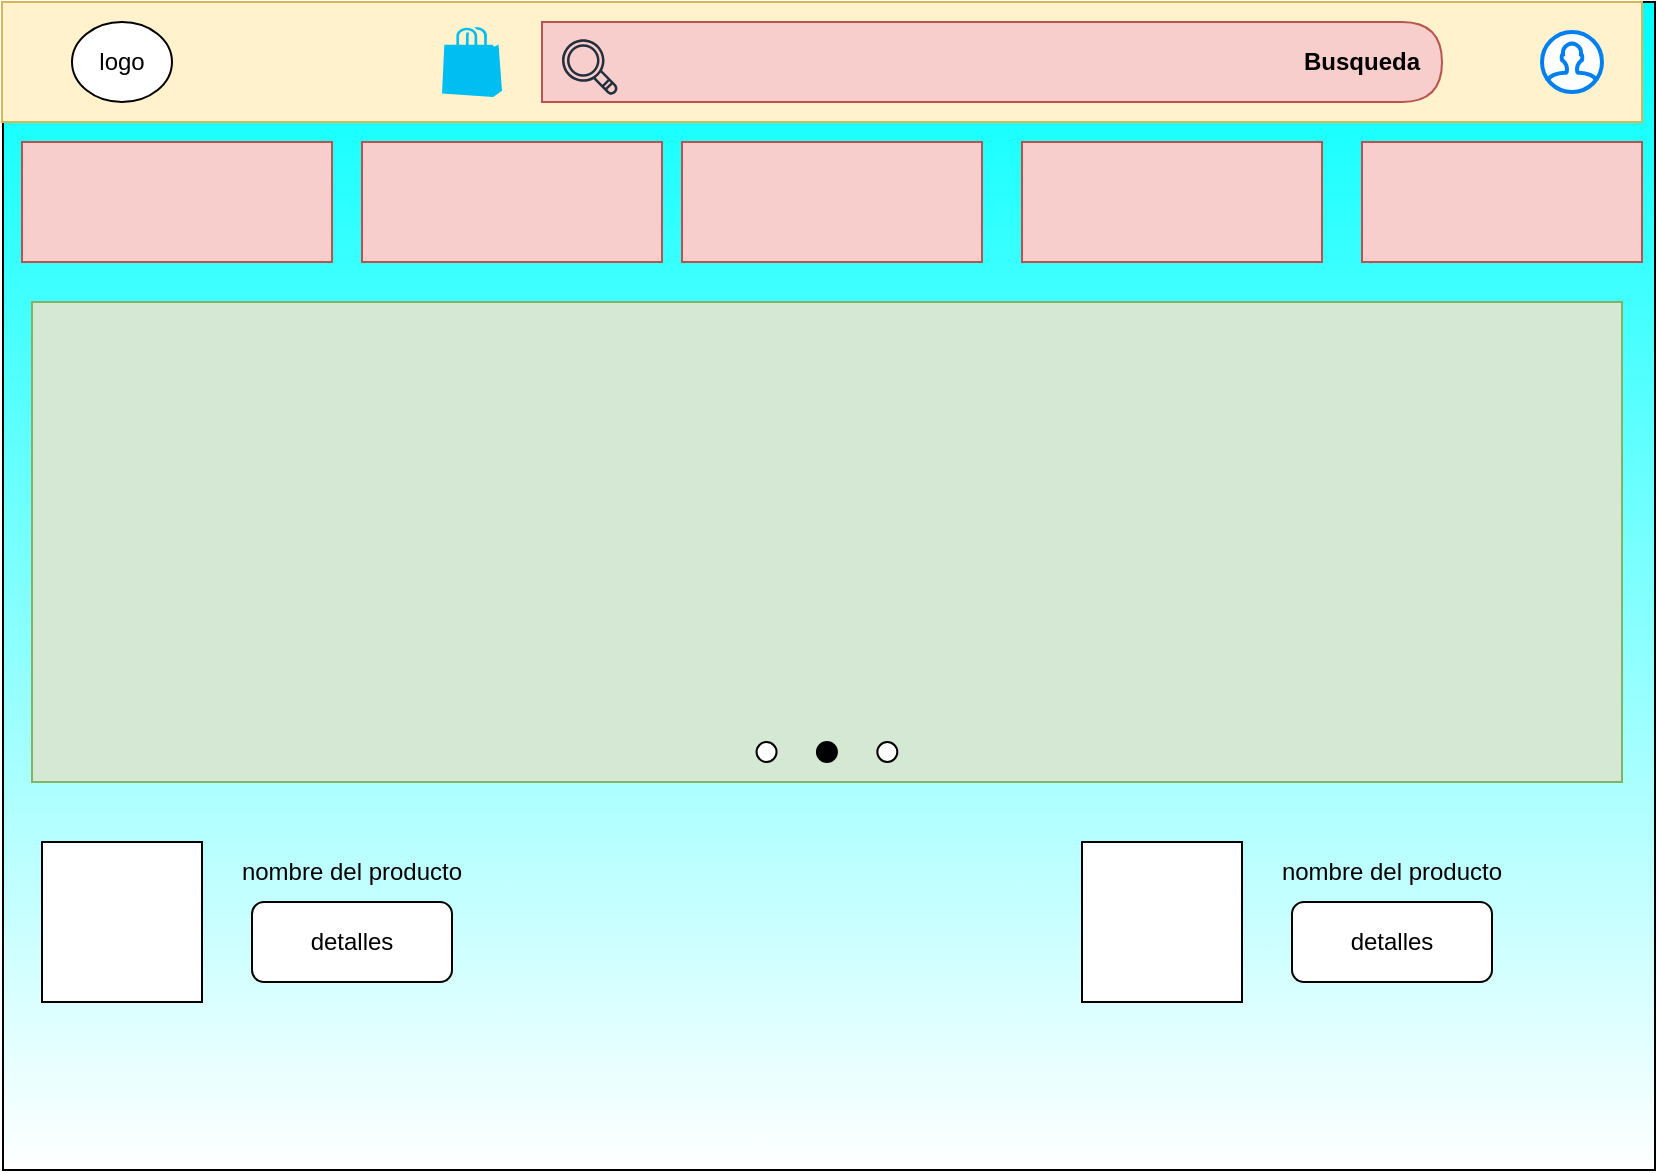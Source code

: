 <mxfile version="21.6.2" type="github" pages="2">
  <diagram name="Página-1" id="2y5C5awGx7r07g59Db29">
    <mxGraphModel dx="1642" dy="924" grid="1" gridSize="10" guides="1" tooltips="1" connect="1" arrows="1" fold="1" page="1" pageScale="0.5" pageWidth="827" pageHeight="1169" math="0" shadow="0">
      <root>
        <mxCell id="0" />
        <mxCell id="1" parent="0" />
        <mxCell id="n1fT03MUKg-2cWNcU8vf-1" value="" style="group" vertex="1" connectable="0" parent="1">
          <mxGeometry width="826.5" height="584" as="geometry" />
        </mxCell>
        <mxCell id="NzlXMEpunxxJDrKHXwzi-3" value="" style="rounded=0;whiteSpace=wrap;html=1;gradientColor=#00FFFF;gradientDirection=north;" vertex="1" parent="n1fT03MUKg-2cWNcU8vf-1">
          <mxGeometry x="0.5" width="826" height="584" as="geometry" />
        </mxCell>
        <mxCell id="eM6mYcKn4AY1nrG-l5ZO-22" value="" style="group;perimeterSpacing=1;" parent="n1fT03MUKg-2cWNcU8vf-1" vertex="1" connectable="0">
          <mxGeometry width="820" height="130" as="geometry" />
        </mxCell>
        <mxCell id="eM6mYcKn4AY1nrG-l5ZO-5" value="" style="rounded=0;whiteSpace=wrap;html=1;fillColor=#fff2cc;strokeColor=#d6b656;" parent="eM6mYcKn4AY1nrG-l5ZO-22" vertex="1">
          <mxGeometry width="820" height="60" as="geometry" />
        </mxCell>
        <mxCell id="eM6mYcKn4AY1nrG-l5ZO-4" value="&lt;font style=&quot;vertical-align: inherit;&quot;&gt;&lt;font style=&quot;vertical-align: inherit;&quot;&gt;logo&lt;/font&gt;&lt;/font&gt;" style="ellipse;whiteSpace=wrap;html=1;align=center;" parent="eM6mYcKn4AY1nrG-l5ZO-22" vertex="1">
          <mxGeometry x="35" y="10" width="50" height="40" as="geometry" />
        </mxCell>
        <mxCell id="eM6mYcKn4AY1nrG-l5ZO-8" value="" style="shape=delay;whiteSpace=wrap;html=1;strokeColor=#b85450;shadow=0;fillColor=#f8cecc;" parent="eM6mYcKn4AY1nrG-l5ZO-22" vertex="1">
          <mxGeometry x="270" y="10" width="450" height="40" as="geometry" />
        </mxCell>
        <mxCell id="eM6mYcKn4AY1nrG-l5ZO-12" value="" style="sketch=0;outlineConnect=0;fontColor=#232F3E;gradientColor=none;fillColor=#232F3D;strokeColor=none;dashed=0;verticalLabelPosition=bottom;verticalAlign=top;align=center;html=1;fontSize=12;fontStyle=0;aspect=fixed;pointerEvents=1;shape=mxgraph.aws4.magnifying_glass;" parent="eM6mYcKn4AY1nrG-l5ZO-22" vertex="1">
          <mxGeometry x="280" y="18.5" width="28" height="28" as="geometry" />
        </mxCell>
        <mxCell id="eM6mYcKn4AY1nrG-l5ZO-14" value="" style="html=1;verticalLabelPosition=bottom;align=center;labelBackgroundColor=#ffffff;verticalAlign=top;strokeWidth=2;strokeColor=#0080F0;shadow=0;dashed=0;shape=mxgraph.ios7.icons.user;" parent="eM6mYcKn4AY1nrG-l5ZO-22" vertex="1">
          <mxGeometry x="770" y="15" width="30" height="30" as="geometry" />
        </mxCell>
        <mxCell id="eM6mYcKn4AY1nrG-l5ZO-21" value="" style="verticalLabelPosition=bottom;html=1;verticalAlign=top;align=center;strokeColor=none;fillColor=#00BEF2;shape=mxgraph.azure.azure_marketplace;" parent="eM6mYcKn4AY1nrG-l5ZO-22" vertex="1">
          <mxGeometry x="220" y="12.5" width="30" height="35" as="geometry" />
        </mxCell>
        <mxCell id="eM6mYcKn4AY1nrG-l5ZO-42" value="&lt;font face=&quot;Helvetica&quot;&gt;Busqueda&lt;/font&gt;" style="text;html=1;strokeColor=none;fillColor=none;align=center;verticalAlign=middle;whiteSpace=wrap;rounded=0;fontStyle=1;labelPosition=center;verticalLabelPosition=middle;fontFamily=Times New Roman;" parent="eM6mYcKn4AY1nrG-l5ZO-22" vertex="1">
          <mxGeometry x="650" y="15" width="60" height="30" as="geometry" />
        </mxCell>
        <mxCell id="ns1k_ws4NNBBeZV5i1AT-6" value="" style="group" vertex="1" connectable="0" parent="eM6mYcKn4AY1nrG-l5ZO-22">
          <mxGeometry x="10" y="70" width="810" height="60" as="geometry" />
        </mxCell>
        <mxCell id="vqzFlxOl4RlhwdYy7OfV-75" value="" style="rounded=0;whiteSpace=wrap;html=1;imageAspect=1;absoluteArcSize=0;strokeColor=#b85450;fillColor=#f8cecc;" parent="ns1k_ws4NNBBeZV5i1AT-6" vertex="1">
          <mxGeometry x="670" width="140" height="60" as="geometry" />
        </mxCell>
        <mxCell id="vqzFlxOl4RlhwdYy7OfV-81" value="" style="rounded=0;whiteSpace=wrap;html=1;fillColor=#f8cecc;strokeColor=#b85450;" parent="ns1k_ws4NNBBeZV5i1AT-6" vertex="1">
          <mxGeometry x="500" width="150" height="60" as="geometry" />
        </mxCell>
        <mxCell id="vqzFlxOl4RlhwdYy7OfV-80" value="" style="rounded=0;whiteSpace=wrap;html=1;fillColor=#f8cecc;strokeColor=#b85450;" parent="ns1k_ws4NNBBeZV5i1AT-6" vertex="1">
          <mxGeometry x="170" width="150" height="60" as="geometry" />
        </mxCell>
        <mxCell id="vqzFlxOl4RlhwdYy7OfV-82" value="" style="rounded=0;whiteSpace=wrap;html=1;fillColor=#f8cecc;strokeColor=#b85450;" parent="ns1k_ws4NNBBeZV5i1AT-6" vertex="1">
          <mxGeometry x="330" width="150" height="60" as="geometry" />
        </mxCell>
        <mxCell id="vqzFlxOl4RlhwdYy7OfV-41" value="" style="rounded=0;whiteSpace=wrap;html=1;rotatable=0;deletable=1;strokeWidth=1;perimeterSpacing=0;imageAspect=0;metaEdit=0;backgroundOutline=0;allowArrows=0;comic=0;resizeWidth=0;treeMoving=0;enumerate=0;noLabel=0;strokeOpacity=100;portConstraint=none;resizeHeight=0;fillOpacity=100;overflow=visible;direction=west;imageHeight=24;absoluteArcSize=1;fillColor=#f8cecc;strokeColor=#b85450;" parent="ns1k_ws4NNBBeZV5i1AT-6" vertex="1">
          <mxGeometry width="155" height="60" as="geometry" />
        </mxCell>
        <mxCell id="ns1k_ws4NNBBeZV5i1AT-5" value="" style="group;fillColor=#dae8fc;strokeColor=#6c8ebf;" vertex="1" connectable="0" parent="n1fT03MUKg-2cWNcU8vf-1">
          <mxGeometry x="15" y="150" width="795" height="240" as="geometry" />
        </mxCell>
        <mxCell id="ns1k_ws4NNBBeZV5i1AT-1" value="" style="rounded=0;whiteSpace=wrap;html=1;fillColor=#d5e8d4;strokeColor=#82b366;" vertex="1" parent="ns1k_ws4NNBBeZV5i1AT-5">
          <mxGeometry width="795" height="240" as="geometry" />
        </mxCell>
        <mxCell id="ns1k_ws4NNBBeZV5i1AT-2" value="" style="ellipse;whiteSpace=wrap;html=1;aspect=fixed;" vertex="1" parent="ns1k_ws4NNBBeZV5i1AT-5">
          <mxGeometry x="362.278" y="220" width="10" height="10" as="geometry" />
        </mxCell>
        <mxCell id="ns1k_ws4NNBBeZV5i1AT-3" value="" style="ellipse;whiteSpace=wrap;html=1;aspect=fixed;" vertex="1" parent="ns1k_ws4NNBBeZV5i1AT-5">
          <mxGeometry x="422.658" y="220" width="10" height="10" as="geometry" />
        </mxCell>
        <mxCell id="ns1k_ws4NNBBeZV5i1AT-4" value="" style="ellipse;whiteSpace=wrap;html=1;aspect=fixed;fillColor=#000000;" vertex="1" parent="ns1k_ws4NNBBeZV5i1AT-5">
          <mxGeometry x="392.468" y="220" width="10" height="10" as="geometry" />
        </mxCell>
        <mxCell id="ns1k_ws4NNBBeZV5i1AT-12" value="" style="group" vertex="1" connectable="0" parent="n1fT03MUKg-2cWNcU8vf-1">
          <mxGeometry x="20" y="420" width="220" height="80" as="geometry" />
        </mxCell>
        <mxCell id="ns1k_ws4NNBBeZV5i1AT-7" value="" style="whiteSpace=wrap;html=1;aspect=fixed;" vertex="1" parent="ns1k_ws4NNBBeZV5i1AT-12">
          <mxGeometry width="80" height="80" as="geometry" />
        </mxCell>
        <mxCell id="ns1k_ws4NNBBeZV5i1AT-9" value="nombre del producto" style="text;html=1;strokeColor=none;fillColor=none;align=center;verticalAlign=middle;whiteSpace=wrap;rounded=0;" vertex="1" parent="ns1k_ws4NNBBeZV5i1AT-12">
          <mxGeometry x="90" width="130" height="30" as="geometry" />
        </mxCell>
        <mxCell id="ns1k_ws4NNBBeZV5i1AT-11" value="detalles" style="rounded=1;whiteSpace=wrap;html=1;" vertex="1" parent="ns1k_ws4NNBBeZV5i1AT-12">
          <mxGeometry x="105" y="30" width="100" height="40" as="geometry" />
        </mxCell>
        <mxCell id="ns1k_ws4NNBBeZV5i1AT-13" value="" style="group" vertex="1" connectable="0" parent="n1fT03MUKg-2cWNcU8vf-1">
          <mxGeometry x="540" y="420" width="220" height="80" as="geometry" />
        </mxCell>
        <mxCell id="ns1k_ws4NNBBeZV5i1AT-14" value="" style="whiteSpace=wrap;html=1;aspect=fixed;" vertex="1" parent="ns1k_ws4NNBBeZV5i1AT-13">
          <mxGeometry width="80" height="80" as="geometry" />
        </mxCell>
        <mxCell id="ns1k_ws4NNBBeZV5i1AT-15" value="nombre del producto" style="text;html=1;strokeColor=none;fillColor=none;align=center;verticalAlign=middle;whiteSpace=wrap;rounded=0;" vertex="1" parent="ns1k_ws4NNBBeZV5i1AT-13">
          <mxGeometry x="90" width="130" height="30" as="geometry" />
        </mxCell>
        <mxCell id="ns1k_ws4NNBBeZV5i1AT-16" value="detalles" style="rounded=1;whiteSpace=wrap;html=1;" vertex="1" parent="ns1k_ws4NNBBeZV5i1AT-13">
          <mxGeometry x="105" y="30" width="100" height="40" as="geometry" />
        </mxCell>
      </root>
    </mxGraphModel>
  </diagram>
  <diagram id="IvpomGC3Xca4kS0brtkt" name="Página-2">
    <mxGraphModel dx="2514" dy="1491" grid="1" gridSize="10" guides="1" tooltips="1" connect="1" arrows="1" fold="1" page="1" pageScale="1" pageWidth="827" pageHeight="1169" math="0" shadow="0">
      <root>
        <mxCell id="0" />
        <mxCell id="1" parent="0" />
      </root>
    </mxGraphModel>
  </diagram>
</mxfile>
